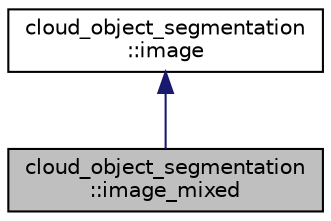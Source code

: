 digraph "cloud_object_segmentation::image_mixed"
{
  edge [fontname="Helvetica",fontsize="10",labelfontname="Helvetica",labelfontsize="10"];
  node [fontname="Helvetica",fontsize="10",shape=record];
  Node1 [label="cloud_object_segmentation\l::image_mixed",height=0.2,width=0.4,color="black", fillcolor="grey75", style="filled", fontcolor="black"];
  Node2 -> Node1 [dir="back",color="midnightblue",fontsize="10",style="solid",fontname="Helvetica"];
  Node2 [label="cloud_object_segmentation\l::image",height=0.2,width=0.4,color="black", fillcolor="white", style="filled",URL="$classcloud__object__segmentation_1_1image.html",tooltip="The image class is an abstract class representing a basic image. "];
}
